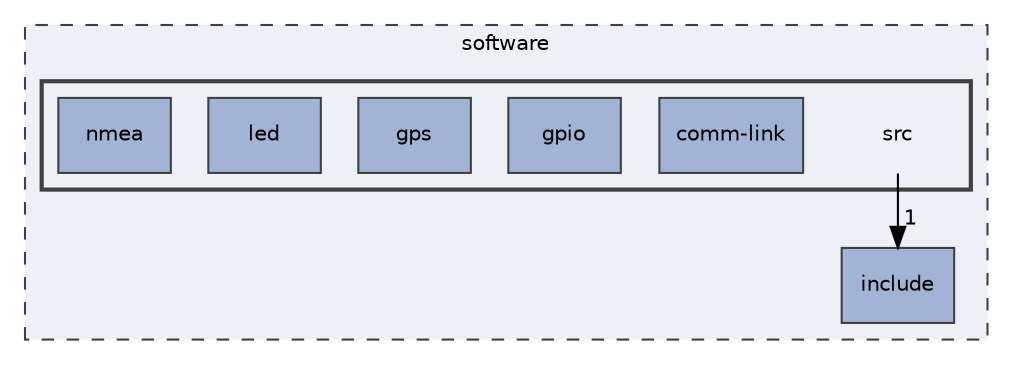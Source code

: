 digraph "software/src"
{
 // LATEX_PDF_SIZE
  edge [fontname="Helvetica",fontsize="10",labelfontname="Helvetica",labelfontsize="10"];
  node [fontname="Helvetica",fontsize="10",shape=record];
  compound=true
  subgraph clusterdir_c8fa76d8dc1b9e06ff8aeb3121608b1b {
    graph [ bgcolor="#edf0f7", pencolor="grey25", style="filled,dashed,", label="software", fontname="Helvetica", fontsize="10", URL="dir_c8fa76d8dc1b9e06ff8aeb3121608b1b.html"]
  dir_a1f1568bf64a88e73c1def3bab71f5fe [shape=box, label="include", style="filled,", fillcolor="#a2b4d6", color="grey25", URL="dir_a1f1568bf64a88e73c1def3bab71f5fe.html"];
  subgraph clusterdir_0a6976b261bfea925410a9d3b510969e {
    graph [ bgcolor="#edf0f7", pencolor="grey25", style="filled,bold,", label="", fontname="Helvetica", fontsize="10", URL="dir_0a6976b261bfea925410a9d3b510969e.html"]
    dir_0a6976b261bfea925410a9d3b510969e [shape=plaintext, label="src"];
  dir_99399cfc2f7f6262b4e0ebdb0ee9801b [shape=box, label="comm-link", style="filled,", fillcolor="#a2b4d6", color="grey25", URL="dir_99399cfc2f7f6262b4e0ebdb0ee9801b.html"];
  dir_2757b1fac0fa270d9ee1cb1b9e53ea98 [shape=box, label="gpio", style="filled,", fillcolor="#a2b4d6", color="grey25", URL="dir_2757b1fac0fa270d9ee1cb1b9e53ea98.html"];
  dir_e03a9e5dcb0628dda68c7d0b72390e24 [shape=box, label="gps", style="filled,", fillcolor="#a2b4d6", color="grey25", URL="dir_e03a9e5dcb0628dda68c7d0b72390e24.html"];
  dir_dd1ee3069b64dde38d7ce530efd1b82c [shape=box, label="led", style="filled,", fillcolor="#a2b4d6", color="grey25", URL="dir_dd1ee3069b64dde38d7ce530efd1b82c.html"];
  dir_41a73063e3f074d276bce74c2eaf6154 [shape=box, label="nmea", style="filled,", fillcolor="#a2b4d6", color="grey25", URL="dir_41a73063e3f074d276bce74c2eaf6154.html"];
  }
  }
  dir_0a6976b261bfea925410a9d3b510969e->dir_a1f1568bf64a88e73c1def3bab71f5fe [headlabel="1", labeldistance=1.5 headhref="dir_000008_000004.html"];
}

